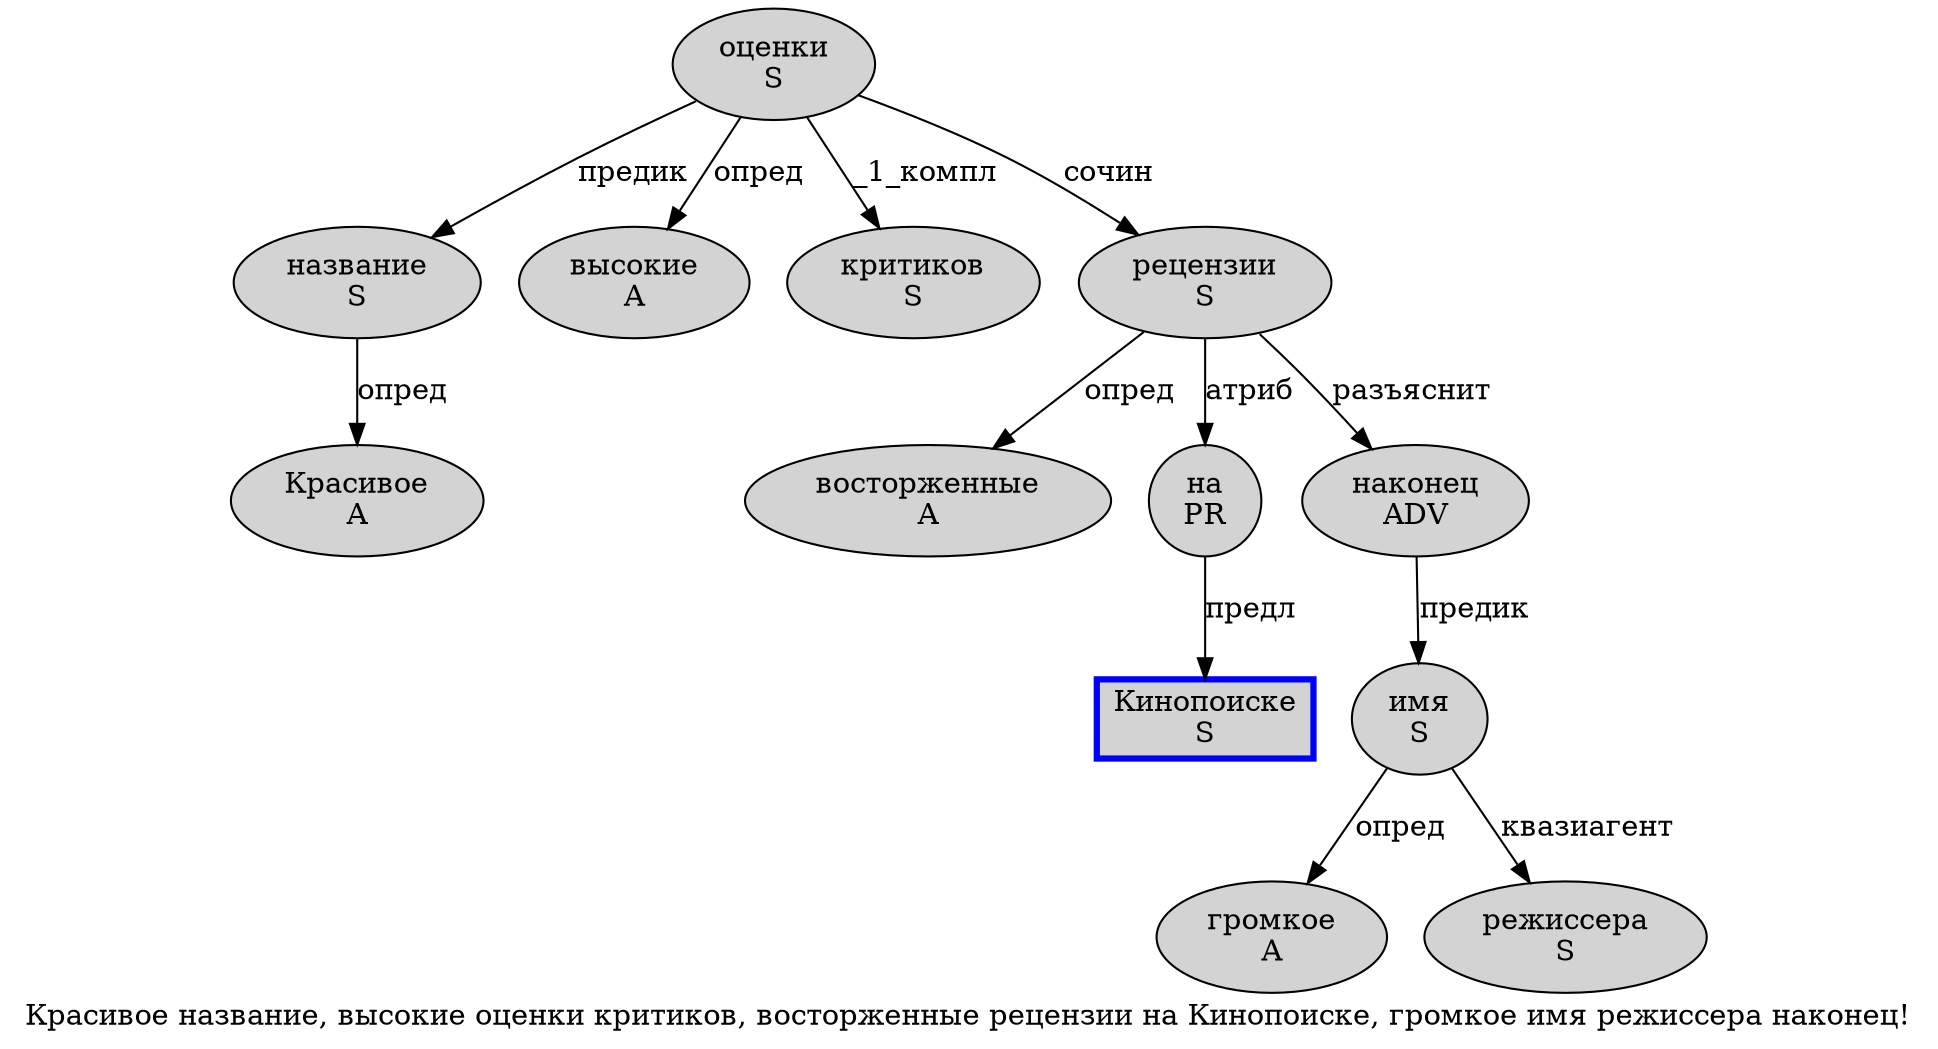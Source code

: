 digraph SENTENCE_2259 {
	graph [label="Красивое название, высокие оценки критиков, восторженные рецензии на Кинопоиске, громкое имя режиссера наконец!"]
	node [style=filled]
		0 [label="Красивое
A" color="" fillcolor=lightgray penwidth=1 shape=ellipse]
		1 [label="название
S" color="" fillcolor=lightgray penwidth=1 shape=ellipse]
		3 [label="высокие
A" color="" fillcolor=lightgray penwidth=1 shape=ellipse]
		4 [label="оценки
S" color="" fillcolor=lightgray penwidth=1 shape=ellipse]
		5 [label="критиков
S" color="" fillcolor=lightgray penwidth=1 shape=ellipse]
		7 [label="восторженные
A" color="" fillcolor=lightgray penwidth=1 shape=ellipse]
		8 [label="рецензии
S" color="" fillcolor=lightgray penwidth=1 shape=ellipse]
		9 [label="на
PR" color="" fillcolor=lightgray penwidth=1 shape=ellipse]
		10 [label="Кинопоиске
S" color=blue fillcolor=lightgray penwidth=3 shape=box]
		12 [label="громкое
A" color="" fillcolor=lightgray penwidth=1 shape=ellipse]
		13 [label="имя
S" color="" fillcolor=lightgray penwidth=1 shape=ellipse]
		14 [label="режиссера
S" color="" fillcolor=lightgray penwidth=1 shape=ellipse]
		15 [label="наконец
ADV" color="" fillcolor=lightgray penwidth=1 shape=ellipse]
			15 -> 13 [label="предик"]
			1 -> 0 [label="опред"]
			4 -> 1 [label="предик"]
			4 -> 3 [label="опред"]
			4 -> 5 [label="_1_компл"]
			4 -> 8 [label="сочин"]
			9 -> 10 [label="предл"]
			8 -> 7 [label="опред"]
			8 -> 9 [label="атриб"]
			8 -> 15 [label="разъяснит"]
			13 -> 12 [label="опред"]
			13 -> 14 [label="квазиагент"]
}